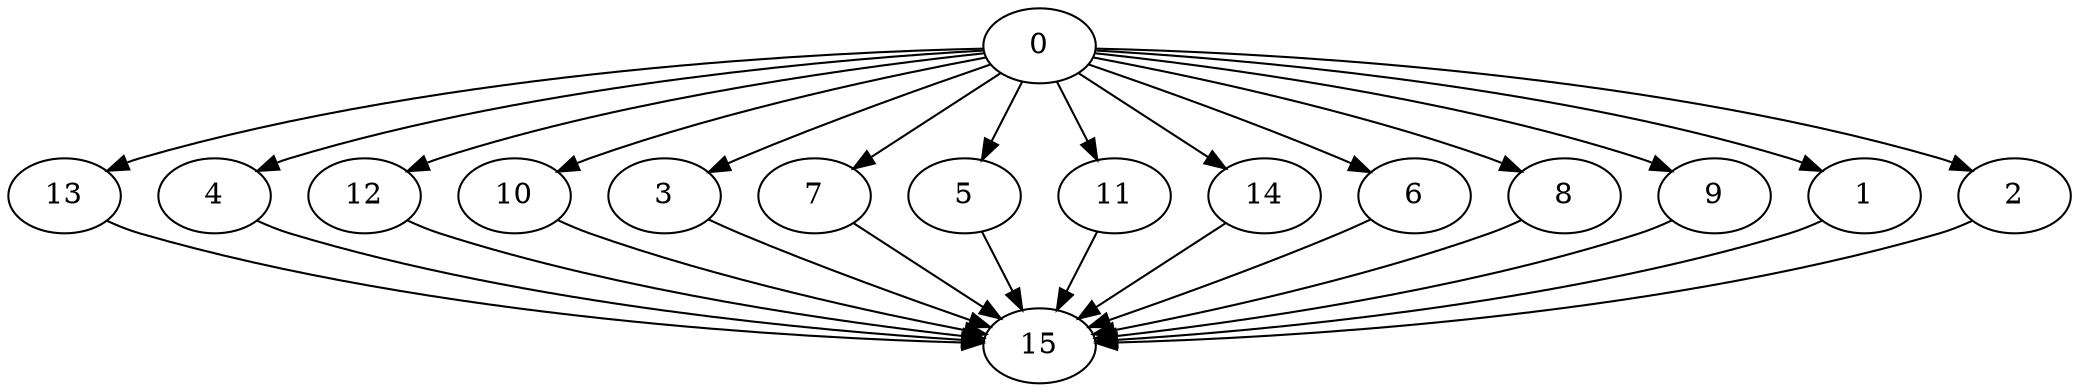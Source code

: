 digraph "Fork_Join_Nodes_16_CCR_0.99_WeightType_Random" {
	graph ["Duplicate states"=0,
		GraphType=F_J,
		"Max states in OPEN"=0,
		Modes="120000ms; topo-ordered tasks, ; Pruning: task equivalence, fixed order ready list, ; F-value: ; Optimisation: best schedule length (\
SL) optimisation on equal, ",
		NumberOfTasks=16,
		"Pruned using list schedule length"=3040195,
		"States removed from OPEN"=0,
		TargetSystem="Homogeneous-4",
		"Time to schedule (ms)"=9560,
		"Total idle time"=48,
		"Total schedule length"=65,
		"Total sequential time"=156,
		"Total states created"=27964152
	];
	0	["Finish time"=14,
		Processor=0,
		"Start time"=0,
		Weight=14];
	13	["Finish time"=36,
		Processor=0,
		"Start time"=20,
		Weight=16];
	0 -> 13	[Weight=8];
	4	["Finish time"=37,
		Processor=1,
		"Start time"=25,
		Weight=12];
	0 -> 4	[Weight=9];
	12	["Finish time"=47,
		Processor=2,
		"Start time"=31,
		Weight=16];
	0 -> 12	[Weight=8];
	10	["Finish time"=49,
		Processor=3,
		"Start time"=35,
		Weight=14];
	0 -> 10	[Weight=9];
	3	["Finish time"=25,
		Processor=1,
		"Start time"=16,
		Weight=9];
	0 -> 3	[Weight=2];
	7	["Finish time"=20,
		Processor=0,
		"Start time"=14,
		Weight=6];
	0 -> 7	[Weight=10];
	5	["Finish time"=21,
		Processor=3,
		"Start time"=16,
		Weight=5];
	0 -> 5	[Weight=2];
	11	["Finish time"=31,
		Processor=2,
		"Start time"=19,
		Weight=12];
	0 -> 11	[Weight=4];
	14	["Finish time"=35,
		Processor=3,
		"Start time"=27,
		Weight=8];
	0 -> 14	[Weight=7];
	6	["Finish time"=27,
		Processor=3,
		"Start time"=21,
		Weight=6];
	0 -> 6	[Weight=3];
	8	["Finish time"=47,
		Processor=0,
		"Start time"=36,
		Weight=11];
	0 -> 8	[Weight=10];
	9	["Finish time"=42,
		Processor=1,
		"Start time"=37,
		Weight=5];
	0 -> 9	[Weight=3];
	1	["Finish time"=19,
		Processor=2,
		"Start time"=16,
		Weight=3];
	0 -> 1	[Weight=2];
	2	["Finish time"=45,
		Processor=1,
		"Start time"=42,
		Weight=3];
	0 -> 2	[Weight=2];
	15	["Finish time"=65,
		Processor=3,
		"Start time"=49,
		Weight=16];
	13 -> 15	[Weight=5];
	4 -> 15	[Weight=8];
	12 -> 15	[Weight=2];
	10 -> 15	[Weight=3];
	3 -> 15	[Weight=7];
	7 -> 15	[Weight=10];
	5 -> 15	[Weight=10];
	11 -> 15	[Weight=3];
	14 -> 15	[Weight=6];
	6 -> 15	[Weight=7];
	8 -> 15	[Weight=2];
	9 -> 15	[Weight=7];
	1 -> 15	[Weight=4];
	2 -> 15	[Weight=2];
}
